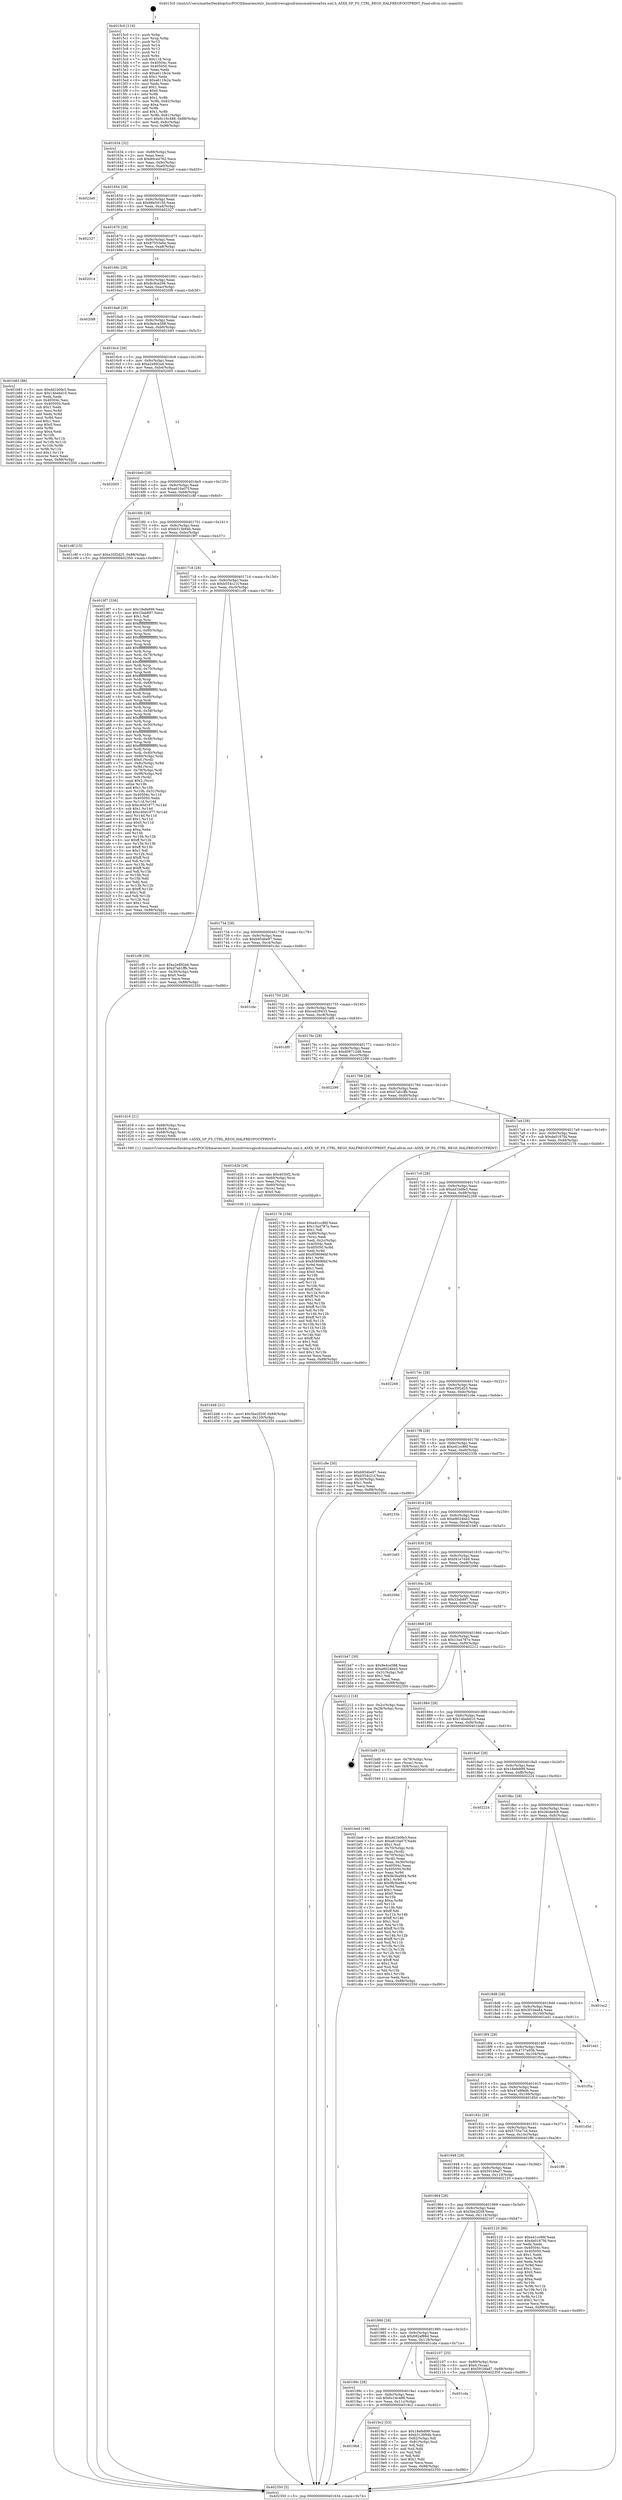 digraph "0x4015c0" {
  label = "0x4015c0 (/mnt/c/Users/mathe/Desktop/tcc/POCII/binaries/extr_linuxdriversgpudrmmsmadrenoa5xx.xml.h_A5XX_SP_FS_CTRL_REG0_HALFREGFOOTPRINT_Final-ollvm.out::main(0))"
  labelloc = "t"
  node[shape=record]

  Entry [label="",width=0.3,height=0.3,shape=circle,fillcolor=black,style=filled]
  "0x401634" [label="{
     0x401634 [32]\l
     | [instrs]\l
     &nbsp;&nbsp;0x401634 \<+6\>: mov -0x88(%rbp),%eax\l
     &nbsp;&nbsp;0x40163a \<+2\>: mov %eax,%ecx\l
     &nbsp;&nbsp;0x40163c \<+6\>: sub $0x80ce4762,%ecx\l
     &nbsp;&nbsp;0x401642 \<+6\>: mov %eax,-0x9c(%rbp)\l
     &nbsp;&nbsp;0x401648 \<+6\>: mov %ecx,-0xa0(%rbp)\l
     &nbsp;&nbsp;0x40164e \<+6\>: je 00000000004022e0 \<main+0xd20\>\l
  }"]
  "0x4022e0" [label="{
     0x4022e0\l
  }", style=dashed]
  "0x401654" [label="{
     0x401654 [28]\l
     | [instrs]\l
     &nbsp;&nbsp;0x401654 \<+5\>: jmp 0000000000401659 \<main+0x99\>\l
     &nbsp;&nbsp;0x401659 \<+6\>: mov -0x9c(%rbp),%eax\l
     &nbsp;&nbsp;0x40165f \<+5\>: sub $0x86e59150,%eax\l
     &nbsp;&nbsp;0x401664 \<+6\>: mov %eax,-0xa4(%rbp)\l
     &nbsp;&nbsp;0x40166a \<+6\>: je 0000000000402327 \<main+0xd67\>\l
  }"]
  Exit [label="",width=0.3,height=0.3,shape=circle,fillcolor=black,style=filled,peripheries=2]
  "0x402327" [label="{
     0x402327\l
  }", style=dashed]
  "0x401670" [label="{
     0x401670 [28]\l
     | [instrs]\l
     &nbsp;&nbsp;0x401670 \<+5\>: jmp 0000000000401675 \<main+0xb5\>\l
     &nbsp;&nbsp;0x401675 \<+6\>: mov -0x9c(%rbp),%eax\l
     &nbsp;&nbsp;0x40167b \<+5\>: sub $0x87053e6e,%eax\l
     &nbsp;&nbsp;0x401680 \<+6\>: mov %eax,-0xa8(%rbp)\l
     &nbsp;&nbsp;0x401686 \<+6\>: je 0000000000402014 \<main+0xa54\>\l
  }"]
  "0x401d48" [label="{
     0x401d48 [21]\l
     | [instrs]\l
     &nbsp;&nbsp;0x401d48 \<+10\>: movl $0x5be2f20f,-0x88(%rbp)\l
     &nbsp;&nbsp;0x401d52 \<+6\>: mov %eax,-0x120(%rbp)\l
     &nbsp;&nbsp;0x401d58 \<+5\>: jmp 0000000000402350 \<main+0xd90\>\l
  }"]
  "0x402014" [label="{
     0x402014\l
  }", style=dashed]
  "0x40168c" [label="{
     0x40168c [28]\l
     | [instrs]\l
     &nbsp;&nbsp;0x40168c \<+5\>: jmp 0000000000401691 \<main+0xd1\>\l
     &nbsp;&nbsp;0x401691 \<+6\>: mov -0x9c(%rbp),%eax\l
     &nbsp;&nbsp;0x401697 \<+5\>: sub $0x8c9ca296,%eax\l
     &nbsp;&nbsp;0x40169c \<+6\>: mov %eax,-0xac(%rbp)\l
     &nbsp;&nbsp;0x4016a2 \<+6\>: je 00000000004020f8 \<main+0xb38\>\l
  }"]
  "0x401d2b" [label="{
     0x401d2b [29]\l
     | [instrs]\l
     &nbsp;&nbsp;0x401d2b \<+10\>: movabs $0x4030f2,%rdi\l
     &nbsp;&nbsp;0x401d35 \<+4\>: mov -0x60(%rbp),%rcx\l
     &nbsp;&nbsp;0x401d39 \<+2\>: mov %eax,(%rcx)\l
     &nbsp;&nbsp;0x401d3b \<+4\>: mov -0x60(%rbp),%rcx\l
     &nbsp;&nbsp;0x401d3f \<+2\>: mov (%rcx),%esi\l
     &nbsp;&nbsp;0x401d41 \<+2\>: mov $0x0,%al\l
     &nbsp;&nbsp;0x401d43 \<+5\>: call 0000000000401030 \<printf@plt\>\l
     | [calls]\l
     &nbsp;&nbsp;0x401030 \{1\} (unknown)\l
  }"]
  "0x4020f8" [label="{
     0x4020f8\l
  }", style=dashed]
  "0x4016a8" [label="{
     0x4016a8 [28]\l
     | [instrs]\l
     &nbsp;&nbsp;0x4016a8 \<+5\>: jmp 00000000004016ad \<main+0xed\>\l
     &nbsp;&nbsp;0x4016ad \<+6\>: mov -0x9c(%rbp),%eax\l
     &nbsp;&nbsp;0x4016b3 \<+5\>: sub $0x9e4ce588,%eax\l
     &nbsp;&nbsp;0x4016b8 \<+6\>: mov %eax,-0xb0(%rbp)\l
     &nbsp;&nbsp;0x4016be \<+6\>: je 0000000000401b83 \<main+0x5c3\>\l
  }"]
  "0x401be9" [label="{
     0x401be9 [166]\l
     | [instrs]\l
     &nbsp;&nbsp;0x401be9 \<+5\>: mov $0xdd1b0fe3,%ecx\l
     &nbsp;&nbsp;0x401bee \<+5\>: mov $0xa610a07f,%edx\l
     &nbsp;&nbsp;0x401bf3 \<+3\>: mov $0x1,%sil\l
     &nbsp;&nbsp;0x401bf6 \<+4\>: mov -0x70(%rbp),%rdi\l
     &nbsp;&nbsp;0x401bfa \<+2\>: mov %eax,(%rdi)\l
     &nbsp;&nbsp;0x401bfc \<+4\>: mov -0x70(%rbp),%rdi\l
     &nbsp;&nbsp;0x401c00 \<+2\>: mov (%rdi),%eax\l
     &nbsp;&nbsp;0x401c02 \<+3\>: mov %eax,-0x30(%rbp)\l
     &nbsp;&nbsp;0x401c05 \<+7\>: mov 0x40504c,%eax\l
     &nbsp;&nbsp;0x401c0c \<+8\>: mov 0x405050,%r8d\l
     &nbsp;&nbsp;0x401c14 \<+3\>: mov %eax,%r9d\l
     &nbsp;&nbsp;0x401c17 \<+7\>: sub $0x9b3ba964,%r9d\l
     &nbsp;&nbsp;0x401c1e \<+4\>: sub $0x1,%r9d\l
     &nbsp;&nbsp;0x401c22 \<+7\>: add $0x9b3ba964,%r9d\l
     &nbsp;&nbsp;0x401c29 \<+4\>: imul %r9d,%eax\l
     &nbsp;&nbsp;0x401c2d \<+3\>: and $0x1,%eax\l
     &nbsp;&nbsp;0x401c30 \<+3\>: cmp $0x0,%eax\l
     &nbsp;&nbsp;0x401c33 \<+4\>: sete %r10b\l
     &nbsp;&nbsp;0x401c37 \<+4\>: cmp $0xa,%r8d\l
     &nbsp;&nbsp;0x401c3b \<+4\>: setl %r11b\l
     &nbsp;&nbsp;0x401c3f \<+3\>: mov %r10b,%bl\l
     &nbsp;&nbsp;0x401c42 \<+3\>: xor $0xff,%bl\l
     &nbsp;&nbsp;0x401c45 \<+3\>: mov %r11b,%r14b\l
     &nbsp;&nbsp;0x401c48 \<+4\>: xor $0xff,%r14b\l
     &nbsp;&nbsp;0x401c4c \<+4\>: xor $0x1,%sil\l
     &nbsp;&nbsp;0x401c50 \<+3\>: mov %bl,%r15b\l
     &nbsp;&nbsp;0x401c53 \<+4\>: and $0xff,%r15b\l
     &nbsp;&nbsp;0x401c57 \<+3\>: and %sil,%r10b\l
     &nbsp;&nbsp;0x401c5a \<+3\>: mov %r14b,%r12b\l
     &nbsp;&nbsp;0x401c5d \<+4\>: and $0xff,%r12b\l
     &nbsp;&nbsp;0x401c61 \<+3\>: and %sil,%r11b\l
     &nbsp;&nbsp;0x401c64 \<+3\>: or %r10b,%r15b\l
     &nbsp;&nbsp;0x401c67 \<+3\>: or %r11b,%r12b\l
     &nbsp;&nbsp;0x401c6a \<+3\>: xor %r12b,%r15b\l
     &nbsp;&nbsp;0x401c6d \<+3\>: or %r14b,%bl\l
     &nbsp;&nbsp;0x401c70 \<+3\>: xor $0xff,%bl\l
     &nbsp;&nbsp;0x401c73 \<+4\>: or $0x1,%sil\l
     &nbsp;&nbsp;0x401c77 \<+3\>: and %sil,%bl\l
     &nbsp;&nbsp;0x401c7a \<+3\>: or %bl,%r15b\l
     &nbsp;&nbsp;0x401c7d \<+4\>: test $0x1,%r15b\l
     &nbsp;&nbsp;0x401c81 \<+3\>: cmovne %edx,%ecx\l
     &nbsp;&nbsp;0x401c84 \<+6\>: mov %ecx,-0x88(%rbp)\l
     &nbsp;&nbsp;0x401c8a \<+5\>: jmp 0000000000402350 \<main+0xd90\>\l
  }"]
  "0x401b83" [label="{
     0x401b83 [86]\l
     | [instrs]\l
     &nbsp;&nbsp;0x401b83 \<+5\>: mov $0xdd1b0fe3,%eax\l
     &nbsp;&nbsp;0x401b88 \<+5\>: mov $0x14bebd10,%ecx\l
     &nbsp;&nbsp;0x401b8d \<+2\>: xor %edx,%edx\l
     &nbsp;&nbsp;0x401b8f \<+7\>: mov 0x40504c,%esi\l
     &nbsp;&nbsp;0x401b96 \<+7\>: mov 0x405050,%edi\l
     &nbsp;&nbsp;0x401b9d \<+3\>: sub $0x1,%edx\l
     &nbsp;&nbsp;0x401ba0 \<+3\>: mov %esi,%r8d\l
     &nbsp;&nbsp;0x401ba3 \<+3\>: add %edx,%r8d\l
     &nbsp;&nbsp;0x401ba6 \<+4\>: imul %r8d,%esi\l
     &nbsp;&nbsp;0x401baa \<+3\>: and $0x1,%esi\l
     &nbsp;&nbsp;0x401bad \<+3\>: cmp $0x0,%esi\l
     &nbsp;&nbsp;0x401bb0 \<+4\>: sete %r9b\l
     &nbsp;&nbsp;0x401bb4 \<+3\>: cmp $0xa,%edi\l
     &nbsp;&nbsp;0x401bb7 \<+4\>: setl %r10b\l
     &nbsp;&nbsp;0x401bbb \<+3\>: mov %r9b,%r11b\l
     &nbsp;&nbsp;0x401bbe \<+3\>: and %r10b,%r11b\l
     &nbsp;&nbsp;0x401bc1 \<+3\>: xor %r10b,%r9b\l
     &nbsp;&nbsp;0x401bc4 \<+3\>: or %r9b,%r11b\l
     &nbsp;&nbsp;0x401bc7 \<+4\>: test $0x1,%r11b\l
     &nbsp;&nbsp;0x401bcb \<+3\>: cmovne %ecx,%eax\l
     &nbsp;&nbsp;0x401bce \<+6\>: mov %eax,-0x88(%rbp)\l
     &nbsp;&nbsp;0x401bd4 \<+5\>: jmp 0000000000402350 \<main+0xd90\>\l
  }"]
  "0x4016c4" [label="{
     0x4016c4 [28]\l
     | [instrs]\l
     &nbsp;&nbsp;0x4016c4 \<+5\>: jmp 00000000004016c9 \<main+0x109\>\l
     &nbsp;&nbsp;0x4016c9 \<+6\>: mov -0x9c(%rbp),%eax\l
     &nbsp;&nbsp;0x4016cf \<+5\>: sub $0xa2e892a4,%eax\l
     &nbsp;&nbsp;0x4016d4 \<+6\>: mov %eax,-0xb4(%rbp)\l
     &nbsp;&nbsp;0x4016da \<+6\>: je 0000000000402005 \<main+0xa45\>\l
  }"]
  "0x4015c0" [label="{
     0x4015c0 [116]\l
     | [instrs]\l
     &nbsp;&nbsp;0x4015c0 \<+1\>: push %rbp\l
     &nbsp;&nbsp;0x4015c1 \<+3\>: mov %rsp,%rbp\l
     &nbsp;&nbsp;0x4015c4 \<+2\>: push %r15\l
     &nbsp;&nbsp;0x4015c6 \<+2\>: push %r14\l
     &nbsp;&nbsp;0x4015c8 \<+2\>: push %r13\l
     &nbsp;&nbsp;0x4015ca \<+2\>: push %r12\l
     &nbsp;&nbsp;0x4015cc \<+1\>: push %rbx\l
     &nbsp;&nbsp;0x4015cd \<+7\>: sub $0x118,%rsp\l
     &nbsp;&nbsp;0x4015d4 \<+7\>: mov 0x40504c,%eax\l
     &nbsp;&nbsp;0x4015db \<+7\>: mov 0x405050,%ecx\l
     &nbsp;&nbsp;0x4015e2 \<+2\>: mov %eax,%edx\l
     &nbsp;&nbsp;0x4015e4 \<+6\>: sub $0xa611fe2e,%edx\l
     &nbsp;&nbsp;0x4015ea \<+3\>: sub $0x1,%edx\l
     &nbsp;&nbsp;0x4015ed \<+6\>: add $0xa611fe2e,%edx\l
     &nbsp;&nbsp;0x4015f3 \<+3\>: imul %edx,%eax\l
     &nbsp;&nbsp;0x4015f6 \<+3\>: and $0x1,%eax\l
     &nbsp;&nbsp;0x4015f9 \<+3\>: cmp $0x0,%eax\l
     &nbsp;&nbsp;0x4015fc \<+4\>: sete %r8b\l
     &nbsp;&nbsp;0x401600 \<+4\>: and $0x1,%r8b\l
     &nbsp;&nbsp;0x401604 \<+7\>: mov %r8b,-0x82(%rbp)\l
     &nbsp;&nbsp;0x40160b \<+3\>: cmp $0xa,%ecx\l
     &nbsp;&nbsp;0x40160e \<+4\>: setl %r8b\l
     &nbsp;&nbsp;0x401612 \<+4\>: and $0x1,%r8b\l
     &nbsp;&nbsp;0x401616 \<+7\>: mov %r8b,-0x81(%rbp)\l
     &nbsp;&nbsp;0x40161d \<+10\>: movl $0x6c16c488,-0x88(%rbp)\l
     &nbsp;&nbsp;0x401627 \<+6\>: mov %edi,-0x8c(%rbp)\l
     &nbsp;&nbsp;0x40162d \<+7\>: mov %rsi,-0x98(%rbp)\l
  }"]
  "0x402005" [label="{
     0x402005\l
  }", style=dashed]
  "0x4016e0" [label="{
     0x4016e0 [28]\l
     | [instrs]\l
     &nbsp;&nbsp;0x4016e0 \<+5\>: jmp 00000000004016e5 \<main+0x125\>\l
     &nbsp;&nbsp;0x4016e5 \<+6\>: mov -0x9c(%rbp),%eax\l
     &nbsp;&nbsp;0x4016eb \<+5\>: sub $0xa610a07f,%eax\l
     &nbsp;&nbsp;0x4016f0 \<+6\>: mov %eax,-0xb8(%rbp)\l
     &nbsp;&nbsp;0x4016f6 \<+6\>: je 0000000000401c8f \<main+0x6cf\>\l
  }"]
  "0x402350" [label="{
     0x402350 [5]\l
     | [instrs]\l
     &nbsp;&nbsp;0x402350 \<+5\>: jmp 0000000000401634 \<main+0x74\>\l
  }"]
  "0x401c8f" [label="{
     0x401c8f [15]\l
     | [instrs]\l
     &nbsp;&nbsp;0x401c8f \<+10\>: movl $0xe35f2d25,-0x88(%rbp)\l
     &nbsp;&nbsp;0x401c99 \<+5\>: jmp 0000000000402350 \<main+0xd90\>\l
  }"]
  "0x4016fc" [label="{
     0x4016fc [28]\l
     | [instrs]\l
     &nbsp;&nbsp;0x4016fc \<+5\>: jmp 0000000000401701 \<main+0x141\>\l
     &nbsp;&nbsp;0x401701 \<+6\>: mov -0x9c(%rbp),%eax\l
     &nbsp;&nbsp;0x401707 \<+5\>: sub $0xb313b94b,%eax\l
     &nbsp;&nbsp;0x40170c \<+6\>: mov %eax,-0xbc(%rbp)\l
     &nbsp;&nbsp;0x401712 \<+6\>: je 00000000004019f7 \<main+0x437\>\l
  }"]
  "0x4019b8" [label="{
     0x4019b8\l
  }", style=dashed]
  "0x4019f7" [label="{
     0x4019f7 [336]\l
     | [instrs]\l
     &nbsp;&nbsp;0x4019f7 \<+5\>: mov $0x18efe899,%eax\l
     &nbsp;&nbsp;0x4019fc \<+5\>: mov $0x33ab897,%ecx\l
     &nbsp;&nbsp;0x401a01 \<+2\>: mov $0x1,%dl\l
     &nbsp;&nbsp;0x401a03 \<+3\>: mov %rsp,%rsi\l
     &nbsp;&nbsp;0x401a06 \<+4\>: add $0xfffffffffffffff0,%rsi\l
     &nbsp;&nbsp;0x401a0a \<+3\>: mov %rsi,%rsp\l
     &nbsp;&nbsp;0x401a0d \<+4\>: mov %rsi,-0x80(%rbp)\l
     &nbsp;&nbsp;0x401a11 \<+3\>: mov %rsp,%rsi\l
     &nbsp;&nbsp;0x401a14 \<+4\>: add $0xfffffffffffffff0,%rsi\l
     &nbsp;&nbsp;0x401a18 \<+3\>: mov %rsi,%rsp\l
     &nbsp;&nbsp;0x401a1b \<+3\>: mov %rsp,%rdi\l
     &nbsp;&nbsp;0x401a1e \<+4\>: add $0xfffffffffffffff0,%rdi\l
     &nbsp;&nbsp;0x401a22 \<+3\>: mov %rdi,%rsp\l
     &nbsp;&nbsp;0x401a25 \<+4\>: mov %rdi,-0x78(%rbp)\l
     &nbsp;&nbsp;0x401a29 \<+3\>: mov %rsp,%rdi\l
     &nbsp;&nbsp;0x401a2c \<+4\>: add $0xfffffffffffffff0,%rdi\l
     &nbsp;&nbsp;0x401a30 \<+3\>: mov %rdi,%rsp\l
     &nbsp;&nbsp;0x401a33 \<+4\>: mov %rdi,-0x70(%rbp)\l
     &nbsp;&nbsp;0x401a37 \<+3\>: mov %rsp,%rdi\l
     &nbsp;&nbsp;0x401a3a \<+4\>: add $0xfffffffffffffff0,%rdi\l
     &nbsp;&nbsp;0x401a3e \<+3\>: mov %rdi,%rsp\l
     &nbsp;&nbsp;0x401a41 \<+4\>: mov %rdi,-0x68(%rbp)\l
     &nbsp;&nbsp;0x401a45 \<+3\>: mov %rsp,%rdi\l
     &nbsp;&nbsp;0x401a48 \<+4\>: add $0xfffffffffffffff0,%rdi\l
     &nbsp;&nbsp;0x401a4c \<+3\>: mov %rdi,%rsp\l
     &nbsp;&nbsp;0x401a4f \<+4\>: mov %rdi,-0x60(%rbp)\l
     &nbsp;&nbsp;0x401a53 \<+3\>: mov %rsp,%rdi\l
     &nbsp;&nbsp;0x401a56 \<+4\>: add $0xfffffffffffffff0,%rdi\l
     &nbsp;&nbsp;0x401a5a \<+3\>: mov %rdi,%rsp\l
     &nbsp;&nbsp;0x401a5d \<+4\>: mov %rdi,-0x58(%rbp)\l
     &nbsp;&nbsp;0x401a61 \<+3\>: mov %rsp,%rdi\l
     &nbsp;&nbsp;0x401a64 \<+4\>: add $0xfffffffffffffff0,%rdi\l
     &nbsp;&nbsp;0x401a68 \<+3\>: mov %rdi,%rsp\l
     &nbsp;&nbsp;0x401a6b \<+4\>: mov %rdi,-0x50(%rbp)\l
     &nbsp;&nbsp;0x401a6f \<+3\>: mov %rsp,%rdi\l
     &nbsp;&nbsp;0x401a72 \<+4\>: add $0xfffffffffffffff0,%rdi\l
     &nbsp;&nbsp;0x401a76 \<+3\>: mov %rdi,%rsp\l
     &nbsp;&nbsp;0x401a79 \<+4\>: mov %rdi,-0x48(%rbp)\l
     &nbsp;&nbsp;0x401a7d \<+3\>: mov %rsp,%rdi\l
     &nbsp;&nbsp;0x401a80 \<+4\>: add $0xfffffffffffffff0,%rdi\l
     &nbsp;&nbsp;0x401a84 \<+3\>: mov %rdi,%rsp\l
     &nbsp;&nbsp;0x401a87 \<+4\>: mov %rdi,-0x40(%rbp)\l
     &nbsp;&nbsp;0x401a8b \<+4\>: mov -0x80(%rbp),%rdi\l
     &nbsp;&nbsp;0x401a8f \<+6\>: movl $0x0,(%rdi)\l
     &nbsp;&nbsp;0x401a95 \<+7\>: mov -0x8c(%rbp),%r8d\l
     &nbsp;&nbsp;0x401a9c \<+3\>: mov %r8d,(%rsi)\l
     &nbsp;&nbsp;0x401a9f \<+4\>: mov -0x78(%rbp),%rdi\l
     &nbsp;&nbsp;0x401aa3 \<+7\>: mov -0x98(%rbp),%r9\l
     &nbsp;&nbsp;0x401aaa \<+3\>: mov %r9,(%rdi)\l
     &nbsp;&nbsp;0x401aad \<+3\>: cmpl $0x2,(%rsi)\l
     &nbsp;&nbsp;0x401ab0 \<+4\>: setne %r10b\l
     &nbsp;&nbsp;0x401ab4 \<+4\>: and $0x1,%r10b\l
     &nbsp;&nbsp;0x401ab8 \<+4\>: mov %r10b,-0x31(%rbp)\l
     &nbsp;&nbsp;0x401abc \<+8\>: mov 0x40504c,%r11d\l
     &nbsp;&nbsp;0x401ac4 \<+7\>: mov 0x405050,%ebx\l
     &nbsp;&nbsp;0x401acb \<+3\>: mov %r11d,%r14d\l
     &nbsp;&nbsp;0x401ace \<+7\>: sub $0xc40d1977,%r14d\l
     &nbsp;&nbsp;0x401ad5 \<+4\>: sub $0x1,%r14d\l
     &nbsp;&nbsp;0x401ad9 \<+7\>: add $0xc40d1977,%r14d\l
     &nbsp;&nbsp;0x401ae0 \<+4\>: imul %r14d,%r11d\l
     &nbsp;&nbsp;0x401ae4 \<+4\>: and $0x1,%r11d\l
     &nbsp;&nbsp;0x401ae8 \<+4\>: cmp $0x0,%r11d\l
     &nbsp;&nbsp;0x401aec \<+4\>: sete %r10b\l
     &nbsp;&nbsp;0x401af0 \<+3\>: cmp $0xa,%ebx\l
     &nbsp;&nbsp;0x401af3 \<+4\>: setl %r15b\l
     &nbsp;&nbsp;0x401af7 \<+3\>: mov %r10b,%r12b\l
     &nbsp;&nbsp;0x401afa \<+4\>: xor $0xff,%r12b\l
     &nbsp;&nbsp;0x401afe \<+3\>: mov %r15b,%r13b\l
     &nbsp;&nbsp;0x401b01 \<+4\>: xor $0xff,%r13b\l
     &nbsp;&nbsp;0x401b05 \<+3\>: xor $0x1,%dl\l
     &nbsp;&nbsp;0x401b08 \<+3\>: mov %r12b,%sil\l
     &nbsp;&nbsp;0x401b0b \<+4\>: and $0xff,%sil\l
     &nbsp;&nbsp;0x401b0f \<+3\>: and %dl,%r10b\l
     &nbsp;&nbsp;0x401b12 \<+3\>: mov %r13b,%dil\l
     &nbsp;&nbsp;0x401b15 \<+4\>: and $0xff,%dil\l
     &nbsp;&nbsp;0x401b19 \<+3\>: and %dl,%r15b\l
     &nbsp;&nbsp;0x401b1c \<+3\>: or %r10b,%sil\l
     &nbsp;&nbsp;0x401b1f \<+3\>: or %r15b,%dil\l
     &nbsp;&nbsp;0x401b22 \<+3\>: xor %dil,%sil\l
     &nbsp;&nbsp;0x401b25 \<+3\>: or %r13b,%r12b\l
     &nbsp;&nbsp;0x401b28 \<+4\>: xor $0xff,%r12b\l
     &nbsp;&nbsp;0x401b2c \<+3\>: or $0x1,%dl\l
     &nbsp;&nbsp;0x401b2f \<+3\>: and %dl,%r12b\l
     &nbsp;&nbsp;0x401b32 \<+3\>: or %r12b,%sil\l
     &nbsp;&nbsp;0x401b35 \<+4\>: test $0x1,%sil\l
     &nbsp;&nbsp;0x401b39 \<+3\>: cmovne %ecx,%eax\l
     &nbsp;&nbsp;0x401b3c \<+6\>: mov %eax,-0x88(%rbp)\l
     &nbsp;&nbsp;0x401b42 \<+5\>: jmp 0000000000402350 \<main+0xd90\>\l
  }"]
  "0x401718" [label="{
     0x401718 [28]\l
     | [instrs]\l
     &nbsp;&nbsp;0x401718 \<+5\>: jmp 000000000040171d \<main+0x15d\>\l
     &nbsp;&nbsp;0x40171d \<+6\>: mov -0x9c(%rbp),%eax\l
     &nbsp;&nbsp;0x401723 \<+5\>: sub $0xb554c21f,%eax\l
     &nbsp;&nbsp;0x401728 \<+6\>: mov %eax,-0xc0(%rbp)\l
     &nbsp;&nbsp;0x40172e \<+6\>: je 0000000000401cf8 \<main+0x738\>\l
  }"]
  "0x4019c2" [label="{
     0x4019c2 [53]\l
     | [instrs]\l
     &nbsp;&nbsp;0x4019c2 \<+5\>: mov $0x18efe899,%eax\l
     &nbsp;&nbsp;0x4019c7 \<+5\>: mov $0xb313b94b,%ecx\l
     &nbsp;&nbsp;0x4019cc \<+6\>: mov -0x82(%rbp),%dl\l
     &nbsp;&nbsp;0x4019d2 \<+7\>: mov -0x81(%rbp),%sil\l
     &nbsp;&nbsp;0x4019d9 \<+3\>: mov %dl,%dil\l
     &nbsp;&nbsp;0x4019dc \<+3\>: and %sil,%dil\l
     &nbsp;&nbsp;0x4019df \<+3\>: xor %sil,%dl\l
     &nbsp;&nbsp;0x4019e2 \<+3\>: or %dl,%dil\l
     &nbsp;&nbsp;0x4019e5 \<+4\>: test $0x1,%dil\l
     &nbsp;&nbsp;0x4019e9 \<+3\>: cmovne %ecx,%eax\l
     &nbsp;&nbsp;0x4019ec \<+6\>: mov %eax,-0x88(%rbp)\l
     &nbsp;&nbsp;0x4019f2 \<+5\>: jmp 0000000000402350 \<main+0xd90\>\l
  }"]
  "0x401cf8" [label="{
     0x401cf8 [30]\l
     | [instrs]\l
     &nbsp;&nbsp;0x401cf8 \<+5\>: mov $0xa2e892a4,%eax\l
     &nbsp;&nbsp;0x401cfd \<+5\>: mov $0xd7ab1ffb,%ecx\l
     &nbsp;&nbsp;0x401d02 \<+3\>: mov -0x30(%rbp),%edx\l
     &nbsp;&nbsp;0x401d05 \<+3\>: cmp $0x0,%edx\l
     &nbsp;&nbsp;0x401d08 \<+3\>: cmove %ecx,%eax\l
     &nbsp;&nbsp;0x401d0b \<+6\>: mov %eax,-0x88(%rbp)\l
     &nbsp;&nbsp;0x401d11 \<+5\>: jmp 0000000000402350 \<main+0xd90\>\l
  }"]
  "0x401734" [label="{
     0x401734 [28]\l
     | [instrs]\l
     &nbsp;&nbsp;0x401734 \<+5\>: jmp 0000000000401739 \<main+0x179\>\l
     &nbsp;&nbsp;0x401739 \<+6\>: mov -0x9c(%rbp),%eax\l
     &nbsp;&nbsp;0x40173f \<+5\>: sub $0xb954be97,%eax\l
     &nbsp;&nbsp;0x401744 \<+6\>: mov %eax,-0xc4(%rbp)\l
     &nbsp;&nbsp;0x40174a \<+6\>: je 0000000000401cbc \<main+0x6fc\>\l
  }"]
  "0x40199c" [label="{
     0x40199c [28]\l
     | [instrs]\l
     &nbsp;&nbsp;0x40199c \<+5\>: jmp 00000000004019a1 \<main+0x3e1\>\l
     &nbsp;&nbsp;0x4019a1 \<+6\>: mov -0x9c(%rbp),%eax\l
     &nbsp;&nbsp;0x4019a7 \<+5\>: sub $0x6c16c488,%eax\l
     &nbsp;&nbsp;0x4019ac \<+6\>: mov %eax,-0x11c(%rbp)\l
     &nbsp;&nbsp;0x4019b2 \<+6\>: je 00000000004019c2 \<main+0x402\>\l
  }"]
  "0x401cbc" [label="{
     0x401cbc\l
  }", style=dashed]
  "0x401750" [label="{
     0x401750 [28]\l
     | [instrs]\l
     &nbsp;&nbsp;0x401750 \<+5\>: jmp 0000000000401755 \<main+0x195\>\l
     &nbsp;&nbsp;0x401755 \<+6\>: mov -0x9c(%rbp),%eax\l
     &nbsp;&nbsp;0x40175b \<+5\>: sub $0xced39433,%eax\l
     &nbsp;&nbsp;0x401760 \<+6\>: mov %eax,-0xc8(%rbp)\l
     &nbsp;&nbsp;0x401766 \<+6\>: je 0000000000401df0 \<main+0x830\>\l
  }"]
  "0x401cda" [label="{
     0x401cda\l
  }", style=dashed]
  "0x401df0" [label="{
     0x401df0\l
  }", style=dashed]
  "0x40176c" [label="{
     0x40176c [28]\l
     | [instrs]\l
     &nbsp;&nbsp;0x40176c \<+5\>: jmp 0000000000401771 \<main+0x1b1\>\l
     &nbsp;&nbsp;0x401771 \<+6\>: mov -0x9c(%rbp),%eax\l
     &nbsp;&nbsp;0x401777 \<+5\>: sub $0xd08712d8,%eax\l
     &nbsp;&nbsp;0x40177c \<+6\>: mov %eax,-0xcc(%rbp)\l
     &nbsp;&nbsp;0x401782 \<+6\>: je 0000000000402299 \<main+0xcd9\>\l
  }"]
  "0x401980" [label="{
     0x401980 [28]\l
     | [instrs]\l
     &nbsp;&nbsp;0x401980 \<+5\>: jmp 0000000000401985 \<main+0x3c5\>\l
     &nbsp;&nbsp;0x401985 \<+6\>: mov -0x9c(%rbp),%eax\l
     &nbsp;&nbsp;0x40198b \<+5\>: sub $0x682af88d,%eax\l
     &nbsp;&nbsp;0x401990 \<+6\>: mov %eax,-0x118(%rbp)\l
     &nbsp;&nbsp;0x401996 \<+6\>: je 0000000000401cda \<main+0x71a\>\l
  }"]
  "0x402299" [label="{
     0x402299\l
  }", style=dashed]
  "0x401788" [label="{
     0x401788 [28]\l
     | [instrs]\l
     &nbsp;&nbsp;0x401788 \<+5\>: jmp 000000000040178d \<main+0x1cd\>\l
     &nbsp;&nbsp;0x40178d \<+6\>: mov -0x9c(%rbp),%eax\l
     &nbsp;&nbsp;0x401793 \<+5\>: sub $0xd7ab1ffb,%eax\l
     &nbsp;&nbsp;0x401798 \<+6\>: mov %eax,-0xd0(%rbp)\l
     &nbsp;&nbsp;0x40179e \<+6\>: je 0000000000401d16 \<main+0x756\>\l
  }"]
  "0x402107" [label="{
     0x402107 [25]\l
     | [instrs]\l
     &nbsp;&nbsp;0x402107 \<+4\>: mov -0x80(%rbp),%rax\l
     &nbsp;&nbsp;0x40210b \<+6\>: movl $0x0,(%rax)\l
     &nbsp;&nbsp;0x402111 \<+10\>: movl $0x591bfad7,-0x88(%rbp)\l
     &nbsp;&nbsp;0x40211b \<+5\>: jmp 0000000000402350 \<main+0xd90\>\l
  }"]
  "0x401d16" [label="{
     0x401d16 [21]\l
     | [instrs]\l
     &nbsp;&nbsp;0x401d16 \<+4\>: mov -0x68(%rbp),%rax\l
     &nbsp;&nbsp;0x401d1a \<+6\>: movl $0x64,(%rax)\l
     &nbsp;&nbsp;0x401d20 \<+4\>: mov -0x68(%rbp),%rax\l
     &nbsp;&nbsp;0x401d24 \<+2\>: mov (%rax),%edi\l
     &nbsp;&nbsp;0x401d26 \<+5\>: call 0000000000401580 \<A5XX_SP_FS_CTRL_REG0_HALFREGFOOTPRINT\>\l
     | [calls]\l
     &nbsp;&nbsp;0x401580 \{1\} (/mnt/c/Users/mathe/Desktop/tcc/POCII/binaries/extr_linuxdriversgpudrmmsmadrenoa5xx.xml.h_A5XX_SP_FS_CTRL_REG0_HALFREGFOOTPRINT_Final-ollvm.out::A5XX_SP_FS_CTRL_REG0_HALFREGFOOTPRINT)\l
  }"]
  "0x4017a4" [label="{
     0x4017a4 [28]\l
     | [instrs]\l
     &nbsp;&nbsp;0x4017a4 \<+5\>: jmp 00000000004017a9 \<main+0x1e9\>\l
     &nbsp;&nbsp;0x4017a9 \<+6\>: mov -0x9c(%rbp),%eax\l
     &nbsp;&nbsp;0x4017af \<+5\>: sub $0xda0167fd,%eax\l
     &nbsp;&nbsp;0x4017b4 \<+6\>: mov %eax,-0xd4(%rbp)\l
     &nbsp;&nbsp;0x4017ba \<+6\>: je 0000000000402176 \<main+0xbb6\>\l
  }"]
  "0x401964" [label="{
     0x401964 [28]\l
     | [instrs]\l
     &nbsp;&nbsp;0x401964 \<+5\>: jmp 0000000000401969 \<main+0x3a9\>\l
     &nbsp;&nbsp;0x401969 \<+6\>: mov -0x9c(%rbp),%eax\l
     &nbsp;&nbsp;0x40196f \<+5\>: sub $0x5be2f20f,%eax\l
     &nbsp;&nbsp;0x401974 \<+6\>: mov %eax,-0x114(%rbp)\l
     &nbsp;&nbsp;0x40197a \<+6\>: je 0000000000402107 \<main+0xb47\>\l
  }"]
  "0x402176" [label="{
     0x402176 [156]\l
     | [instrs]\l
     &nbsp;&nbsp;0x402176 \<+5\>: mov $0xe41cc86f,%eax\l
     &nbsp;&nbsp;0x40217b \<+5\>: mov $0x13a4787e,%ecx\l
     &nbsp;&nbsp;0x402180 \<+2\>: mov $0x1,%dl\l
     &nbsp;&nbsp;0x402182 \<+4\>: mov -0x80(%rbp),%rsi\l
     &nbsp;&nbsp;0x402186 \<+2\>: mov (%rsi),%edi\l
     &nbsp;&nbsp;0x402188 \<+3\>: mov %edi,-0x2c(%rbp)\l
     &nbsp;&nbsp;0x40218b \<+7\>: mov 0x40504c,%edi\l
     &nbsp;&nbsp;0x402192 \<+8\>: mov 0x405050,%r8d\l
     &nbsp;&nbsp;0x40219a \<+3\>: mov %edi,%r9d\l
     &nbsp;&nbsp;0x40219d \<+7\>: add $0x958696bf,%r9d\l
     &nbsp;&nbsp;0x4021a4 \<+4\>: sub $0x1,%r9d\l
     &nbsp;&nbsp;0x4021a8 \<+7\>: sub $0x958696bf,%r9d\l
     &nbsp;&nbsp;0x4021af \<+4\>: imul %r9d,%edi\l
     &nbsp;&nbsp;0x4021b3 \<+3\>: and $0x1,%edi\l
     &nbsp;&nbsp;0x4021b6 \<+3\>: cmp $0x0,%edi\l
     &nbsp;&nbsp;0x4021b9 \<+4\>: sete %r10b\l
     &nbsp;&nbsp;0x4021bd \<+4\>: cmp $0xa,%r8d\l
     &nbsp;&nbsp;0x4021c1 \<+4\>: setl %r11b\l
     &nbsp;&nbsp;0x4021c5 \<+3\>: mov %r10b,%bl\l
     &nbsp;&nbsp;0x4021c8 \<+3\>: xor $0xff,%bl\l
     &nbsp;&nbsp;0x4021cb \<+3\>: mov %r11b,%r14b\l
     &nbsp;&nbsp;0x4021ce \<+4\>: xor $0xff,%r14b\l
     &nbsp;&nbsp;0x4021d2 \<+3\>: xor $0x1,%dl\l
     &nbsp;&nbsp;0x4021d5 \<+3\>: mov %bl,%r15b\l
     &nbsp;&nbsp;0x4021d8 \<+4\>: and $0xff,%r15b\l
     &nbsp;&nbsp;0x4021dc \<+3\>: and %dl,%r10b\l
     &nbsp;&nbsp;0x4021df \<+3\>: mov %r14b,%r12b\l
     &nbsp;&nbsp;0x4021e2 \<+4\>: and $0xff,%r12b\l
     &nbsp;&nbsp;0x4021e6 \<+3\>: and %dl,%r11b\l
     &nbsp;&nbsp;0x4021e9 \<+3\>: or %r10b,%r15b\l
     &nbsp;&nbsp;0x4021ec \<+3\>: or %r11b,%r12b\l
     &nbsp;&nbsp;0x4021ef \<+3\>: xor %r12b,%r15b\l
     &nbsp;&nbsp;0x4021f2 \<+3\>: or %r14b,%bl\l
     &nbsp;&nbsp;0x4021f5 \<+3\>: xor $0xff,%bl\l
     &nbsp;&nbsp;0x4021f8 \<+3\>: or $0x1,%dl\l
     &nbsp;&nbsp;0x4021fb \<+2\>: and %dl,%bl\l
     &nbsp;&nbsp;0x4021fd \<+3\>: or %bl,%r15b\l
     &nbsp;&nbsp;0x402200 \<+4\>: test $0x1,%r15b\l
     &nbsp;&nbsp;0x402204 \<+3\>: cmovne %ecx,%eax\l
     &nbsp;&nbsp;0x402207 \<+6\>: mov %eax,-0x88(%rbp)\l
     &nbsp;&nbsp;0x40220d \<+5\>: jmp 0000000000402350 \<main+0xd90\>\l
  }"]
  "0x4017c0" [label="{
     0x4017c0 [28]\l
     | [instrs]\l
     &nbsp;&nbsp;0x4017c0 \<+5\>: jmp 00000000004017c5 \<main+0x205\>\l
     &nbsp;&nbsp;0x4017c5 \<+6\>: mov -0x9c(%rbp),%eax\l
     &nbsp;&nbsp;0x4017cb \<+5\>: sub $0xdd1b0fe3,%eax\l
     &nbsp;&nbsp;0x4017d0 \<+6\>: mov %eax,-0xd8(%rbp)\l
     &nbsp;&nbsp;0x4017d6 \<+6\>: je 0000000000402269 \<main+0xca9\>\l
  }"]
  "0x402120" [label="{
     0x402120 [86]\l
     | [instrs]\l
     &nbsp;&nbsp;0x402120 \<+5\>: mov $0xe41cc86f,%eax\l
     &nbsp;&nbsp;0x402125 \<+5\>: mov $0xda0167fd,%ecx\l
     &nbsp;&nbsp;0x40212a \<+2\>: xor %edx,%edx\l
     &nbsp;&nbsp;0x40212c \<+7\>: mov 0x40504c,%esi\l
     &nbsp;&nbsp;0x402133 \<+7\>: mov 0x405050,%edi\l
     &nbsp;&nbsp;0x40213a \<+3\>: sub $0x1,%edx\l
     &nbsp;&nbsp;0x40213d \<+3\>: mov %esi,%r8d\l
     &nbsp;&nbsp;0x402140 \<+3\>: add %edx,%r8d\l
     &nbsp;&nbsp;0x402143 \<+4\>: imul %r8d,%esi\l
     &nbsp;&nbsp;0x402147 \<+3\>: and $0x1,%esi\l
     &nbsp;&nbsp;0x40214a \<+3\>: cmp $0x0,%esi\l
     &nbsp;&nbsp;0x40214d \<+4\>: sete %r9b\l
     &nbsp;&nbsp;0x402151 \<+3\>: cmp $0xa,%edi\l
     &nbsp;&nbsp;0x402154 \<+4\>: setl %r10b\l
     &nbsp;&nbsp;0x402158 \<+3\>: mov %r9b,%r11b\l
     &nbsp;&nbsp;0x40215b \<+3\>: and %r10b,%r11b\l
     &nbsp;&nbsp;0x40215e \<+3\>: xor %r10b,%r9b\l
     &nbsp;&nbsp;0x402161 \<+3\>: or %r9b,%r11b\l
     &nbsp;&nbsp;0x402164 \<+4\>: test $0x1,%r11b\l
     &nbsp;&nbsp;0x402168 \<+3\>: cmovne %ecx,%eax\l
     &nbsp;&nbsp;0x40216b \<+6\>: mov %eax,-0x88(%rbp)\l
     &nbsp;&nbsp;0x402171 \<+5\>: jmp 0000000000402350 \<main+0xd90\>\l
  }"]
  "0x402269" [label="{
     0x402269\l
  }", style=dashed]
  "0x4017dc" [label="{
     0x4017dc [28]\l
     | [instrs]\l
     &nbsp;&nbsp;0x4017dc \<+5\>: jmp 00000000004017e1 \<main+0x221\>\l
     &nbsp;&nbsp;0x4017e1 \<+6\>: mov -0x9c(%rbp),%eax\l
     &nbsp;&nbsp;0x4017e7 \<+5\>: sub $0xe35f2d25,%eax\l
     &nbsp;&nbsp;0x4017ec \<+6\>: mov %eax,-0xdc(%rbp)\l
     &nbsp;&nbsp;0x4017f2 \<+6\>: je 0000000000401c9e \<main+0x6de\>\l
  }"]
  "0x401948" [label="{
     0x401948 [28]\l
     | [instrs]\l
     &nbsp;&nbsp;0x401948 \<+5\>: jmp 000000000040194d \<main+0x38d\>\l
     &nbsp;&nbsp;0x40194d \<+6\>: mov -0x9c(%rbp),%eax\l
     &nbsp;&nbsp;0x401953 \<+5\>: sub $0x591bfad7,%eax\l
     &nbsp;&nbsp;0x401958 \<+6\>: mov %eax,-0x110(%rbp)\l
     &nbsp;&nbsp;0x40195e \<+6\>: je 0000000000402120 \<main+0xb60\>\l
  }"]
  "0x401c9e" [label="{
     0x401c9e [30]\l
     | [instrs]\l
     &nbsp;&nbsp;0x401c9e \<+5\>: mov $0xb954be97,%eax\l
     &nbsp;&nbsp;0x401ca3 \<+5\>: mov $0xb554c21f,%ecx\l
     &nbsp;&nbsp;0x401ca8 \<+3\>: mov -0x30(%rbp),%edx\l
     &nbsp;&nbsp;0x401cab \<+3\>: cmp $0x1,%edx\l
     &nbsp;&nbsp;0x401cae \<+3\>: cmovl %ecx,%eax\l
     &nbsp;&nbsp;0x401cb1 \<+6\>: mov %eax,-0x88(%rbp)\l
     &nbsp;&nbsp;0x401cb7 \<+5\>: jmp 0000000000402350 \<main+0xd90\>\l
  }"]
  "0x4017f8" [label="{
     0x4017f8 [28]\l
     | [instrs]\l
     &nbsp;&nbsp;0x4017f8 \<+5\>: jmp 00000000004017fd \<main+0x23d\>\l
     &nbsp;&nbsp;0x4017fd \<+6\>: mov -0x9c(%rbp),%eax\l
     &nbsp;&nbsp;0x401803 \<+5\>: sub $0xe41cc86f,%eax\l
     &nbsp;&nbsp;0x401808 \<+6\>: mov %eax,-0xe0(%rbp)\l
     &nbsp;&nbsp;0x40180e \<+6\>: je 000000000040233b \<main+0xd7b\>\l
  }"]
  "0x401ff6" [label="{
     0x401ff6\l
  }", style=dashed]
  "0x40233b" [label="{
     0x40233b\l
  }", style=dashed]
  "0x401814" [label="{
     0x401814 [28]\l
     | [instrs]\l
     &nbsp;&nbsp;0x401814 \<+5\>: jmp 0000000000401819 \<main+0x259\>\l
     &nbsp;&nbsp;0x401819 \<+6\>: mov -0x9c(%rbp),%eax\l
     &nbsp;&nbsp;0x40181f \<+5\>: sub $0xe8024bb3,%eax\l
     &nbsp;&nbsp;0x401824 \<+6\>: mov %eax,-0xe4(%rbp)\l
     &nbsp;&nbsp;0x40182a \<+6\>: je 0000000000401b65 \<main+0x5a5\>\l
  }"]
  "0x40192c" [label="{
     0x40192c [28]\l
     | [instrs]\l
     &nbsp;&nbsp;0x40192c \<+5\>: jmp 0000000000401931 \<main+0x371\>\l
     &nbsp;&nbsp;0x401931 \<+6\>: mov -0x9c(%rbp),%eax\l
     &nbsp;&nbsp;0x401937 \<+5\>: sub $0x5735a7cd,%eax\l
     &nbsp;&nbsp;0x40193c \<+6\>: mov %eax,-0x10c(%rbp)\l
     &nbsp;&nbsp;0x401942 \<+6\>: je 0000000000401ff6 \<main+0xa36\>\l
  }"]
  "0x401b65" [label="{
     0x401b65\l
  }", style=dashed]
  "0x401830" [label="{
     0x401830 [28]\l
     | [instrs]\l
     &nbsp;&nbsp;0x401830 \<+5\>: jmp 0000000000401835 \<main+0x275\>\l
     &nbsp;&nbsp;0x401835 \<+6\>: mov -0x9c(%rbp),%eax\l
     &nbsp;&nbsp;0x40183b \<+5\>: sub $0xf41e7d49,%eax\l
     &nbsp;&nbsp;0x401840 \<+6\>: mov %eax,-0xe8(%rbp)\l
     &nbsp;&nbsp;0x401846 \<+6\>: je 000000000040209d \<main+0xadd\>\l
  }"]
  "0x401d5d" [label="{
     0x401d5d\l
  }", style=dashed]
  "0x40209d" [label="{
     0x40209d\l
  }", style=dashed]
  "0x40184c" [label="{
     0x40184c [28]\l
     | [instrs]\l
     &nbsp;&nbsp;0x40184c \<+5\>: jmp 0000000000401851 \<main+0x291\>\l
     &nbsp;&nbsp;0x401851 \<+6\>: mov -0x9c(%rbp),%eax\l
     &nbsp;&nbsp;0x401857 \<+5\>: sub $0x33ab897,%eax\l
     &nbsp;&nbsp;0x40185c \<+6\>: mov %eax,-0xec(%rbp)\l
     &nbsp;&nbsp;0x401862 \<+6\>: je 0000000000401b47 \<main+0x587\>\l
  }"]
  "0x401910" [label="{
     0x401910 [28]\l
     | [instrs]\l
     &nbsp;&nbsp;0x401910 \<+5\>: jmp 0000000000401915 \<main+0x355\>\l
     &nbsp;&nbsp;0x401915 \<+6\>: mov -0x9c(%rbp),%eax\l
     &nbsp;&nbsp;0x40191b \<+5\>: sub $0x47a9fed6,%eax\l
     &nbsp;&nbsp;0x401920 \<+6\>: mov %eax,-0x108(%rbp)\l
     &nbsp;&nbsp;0x401926 \<+6\>: je 0000000000401d5d \<main+0x79d\>\l
  }"]
  "0x401b47" [label="{
     0x401b47 [30]\l
     | [instrs]\l
     &nbsp;&nbsp;0x401b47 \<+5\>: mov $0x9e4ce588,%eax\l
     &nbsp;&nbsp;0x401b4c \<+5\>: mov $0xe8024bb3,%ecx\l
     &nbsp;&nbsp;0x401b51 \<+3\>: mov -0x31(%rbp),%dl\l
     &nbsp;&nbsp;0x401b54 \<+3\>: test $0x1,%dl\l
     &nbsp;&nbsp;0x401b57 \<+3\>: cmovne %ecx,%eax\l
     &nbsp;&nbsp;0x401b5a \<+6\>: mov %eax,-0x88(%rbp)\l
     &nbsp;&nbsp;0x401b60 \<+5\>: jmp 0000000000402350 \<main+0xd90\>\l
  }"]
  "0x401868" [label="{
     0x401868 [28]\l
     | [instrs]\l
     &nbsp;&nbsp;0x401868 \<+5\>: jmp 000000000040186d \<main+0x2ad\>\l
     &nbsp;&nbsp;0x40186d \<+6\>: mov -0x9c(%rbp),%eax\l
     &nbsp;&nbsp;0x401873 \<+5\>: sub $0x13a4787e,%eax\l
     &nbsp;&nbsp;0x401878 \<+6\>: mov %eax,-0xf0(%rbp)\l
     &nbsp;&nbsp;0x40187e \<+6\>: je 0000000000402212 \<main+0xc52\>\l
  }"]
  "0x401f5a" [label="{
     0x401f5a\l
  }", style=dashed]
  "0x402212" [label="{
     0x402212 [18]\l
     | [instrs]\l
     &nbsp;&nbsp;0x402212 \<+3\>: mov -0x2c(%rbp),%eax\l
     &nbsp;&nbsp;0x402215 \<+4\>: lea -0x28(%rbp),%rsp\l
     &nbsp;&nbsp;0x402219 \<+1\>: pop %rbx\l
     &nbsp;&nbsp;0x40221a \<+2\>: pop %r12\l
     &nbsp;&nbsp;0x40221c \<+2\>: pop %r13\l
     &nbsp;&nbsp;0x40221e \<+2\>: pop %r14\l
     &nbsp;&nbsp;0x402220 \<+2\>: pop %r15\l
     &nbsp;&nbsp;0x402222 \<+1\>: pop %rbp\l
     &nbsp;&nbsp;0x402223 \<+1\>: ret\l
  }"]
  "0x401884" [label="{
     0x401884 [28]\l
     | [instrs]\l
     &nbsp;&nbsp;0x401884 \<+5\>: jmp 0000000000401889 \<main+0x2c9\>\l
     &nbsp;&nbsp;0x401889 \<+6\>: mov -0x9c(%rbp),%eax\l
     &nbsp;&nbsp;0x40188f \<+5\>: sub $0x14bebd10,%eax\l
     &nbsp;&nbsp;0x401894 \<+6\>: mov %eax,-0xf4(%rbp)\l
     &nbsp;&nbsp;0x40189a \<+6\>: je 0000000000401bd9 \<main+0x619\>\l
  }"]
  "0x4018f4" [label="{
     0x4018f4 [28]\l
     | [instrs]\l
     &nbsp;&nbsp;0x4018f4 \<+5\>: jmp 00000000004018f9 \<main+0x339\>\l
     &nbsp;&nbsp;0x4018f9 \<+6\>: mov -0x9c(%rbp),%eax\l
     &nbsp;&nbsp;0x4018ff \<+5\>: sub $0x4737a93b,%eax\l
     &nbsp;&nbsp;0x401904 \<+6\>: mov %eax,-0x104(%rbp)\l
     &nbsp;&nbsp;0x40190a \<+6\>: je 0000000000401f5a \<main+0x99a\>\l
  }"]
  "0x401bd9" [label="{
     0x401bd9 [16]\l
     | [instrs]\l
     &nbsp;&nbsp;0x401bd9 \<+4\>: mov -0x78(%rbp),%rax\l
     &nbsp;&nbsp;0x401bdd \<+3\>: mov (%rax),%rax\l
     &nbsp;&nbsp;0x401be0 \<+4\>: mov 0x8(%rax),%rdi\l
     &nbsp;&nbsp;0x401be4 \<+5\>: call 0000000000401040 \<atoi@plt\>\l
     | [calls]\l
     &nbsp;&nbsp;0x401040 \{1\} (unknown)\l
  }"]
  "0x4018a0" [label="{
     0x4018a0 [28]\l
     | [instrs]\l
     &nbsp;&nbsp;0x4018a0 \<+5\>: jmp 00000000004018a5 \<main+0x2e5\>\l
     &nbsp;&nbsp;0x4018a5 \<+6\>: mov -0x9c(%rbp),%eax\l
     &nbsp;&nbsp;0x4018ab \<+5\>: sub $0x18efe899,%eax\l
     &nbsp;&nbsp;0x4018b0 \<+6\>: mov %eax,-0xf8(%rbp)\l
     &nbsp;&nbsp;0x4018b6 \<+6\>: je 0000000000402224 \<main+0xc64\>\l
  }"]
  "0x401ed1" [label="{
     0x401ed1\l
  }", style=dashed]
  "0x402224" [label="{
     0x402224\l
  }", style=dashed]
  "0x4018bc" [label="{
     0x4018bc [28]\l
     | [instrs]\l
     &nbsp;&nbsp;0x4018bc \<+5\>: jmp 00000000004018c1 \<main+0x301\>\l
     &nbsp;&nbsp;0x4018c1 \<+6\>: mov -0x9c(%rbp),%eax\l
     &nbsp;&nbsp;0x4018c7 \<+5\>: sub $0x26cbefc8,%eax\l
     &nbsp;&nbsp;0x4018cc \<+6\>: mov %eax,-0xfc(%rbp)\l
     &nbsp;&nbsp;0x4018d2 \<+6\>: je 0000000000401ec2 \<main+0x902\>\l
  }"]
  "0x4018d8" [label="{
     0x4018d8 [28]\l
     | [instrs]\l
     &nbsp;&nbsp;0x4018d8 \<+5\>: jmp 00000000004018dd \<main+0x31d\>\l
     &nbsp;&nbsp;0x4018dd \<+6\>: mov -0x9c(%rbp),%eax\l
     &nbsp;&nbsp;0x4018e3 \<+5\>: sub $0x3f10ea84,%eax\l
     &nbsp;&nbsp;0x4018e8 \<+6\>: mov %eax,-0x100(%rbp)\l
     &nbsp;&nbsp;0x4018ee \<+6\>: je 0000000000401ed1 \<main+0x911\>\l
  }"]
  "0x401ec2" [label="{
     0x401ec2\l
  }", style=dashed]
  Entry -> "0x4015c0" [label=" 1"]
  "0x401634" -> "0x4022e0" [label=" 0"]
  "0x401634" -> "0x401654" [label=" 13"]
  "0x402212" -> Exit [label=" 1"]
  "0x401654" -> "0x402327" [label=" 0"]
  "0x401654" -> "0x401670" [label=" 13"]
  "0x402176" -> "0x402350" [label=" 1"]
  "0x401670" -> "0x402014" [label=" 0"]
  "0x401670" -> "0x40168c" [label=" 13"]
  "0x402120" -> "0x402350" [label=" 1"]
  "0x40168c" -> "0x4020f8" [label=" 0"]
  "0x40168c" -> "0x4016a8" [label=" 13"]
  "0x402107" -> "0x402350" [label=" 1"]
  "0x4016a8" -> "0x401b83" [label=" 1"]
  "0x4016a8" -> "0x4016c4" [label=" 12"]
  "0x401d48" -> "0x402350" [label=" 1"]
  "0x4016c4" -> "0x402005" [label=" 0"]
  "0x4016c4" -> "0x4016e0" [label=" 12"]
  "0x401d16" -> "0x401d2b" [label=" 1"]
  "0x4016e0" -> "0x401c8f" [label=" 1"]
  "0x4016e0" -> "0x4016fc" [label=" 11"]
  "0x401cf8" -> "0x402350" [label=" 1"]
  "0x4016fc" -> "0x4019f7" [label=" 1"]
  "0x4016fc" -> "0x401718" [label=" 10"]
  "0x401c9e" -> "0x402350" [label=" 1"]
  "0x401718" -> "0x401cf8" [label=" 1"]
  "0x401718" -> "0x401734" [label=" 9"]
  "0x401c8f" -> "0x402350" [label=" 1"]
  "0x401734" -> "0x401cbc" [label=" 0"]
  "0x401734" -> "0x401750" [label=" 9"]
  "0x401bd9" -> "0x401be9" [label=" 1"]
  "0x401750" -> "0x401df0" [label=" 0"]
  "0x401750" -> "0x40176c" [label=" 9"]
  "0x401b83" -> "0x402350" [label=" 1"]
  "0x40176c" -> "0x402299" [label=" 0"]
  "0x40176c" -> "0x401788" [label=" 9"]
  "0x4019f7" -> "0x402350" [label=" 1"]
  "0x401788" -> "0x401d16" [label=" 1"]
  "0x401788" -> "0x4017a4" [label=" 8"]
  "0x401d2b" -> "0x401d48" [label=" 1"]
  "0x4017a4" -> "0x402176" [label=" 1"]
  "0x4017a4" -> "0x4017c0" [label=" 7"]
  "0x4015c0" -> "0x401634" [label=" 1"]
  "0x4017c0" -> "0x402269" [label=" 0"]
  "0x4017c0" -> "0x4017dc" [label=" 7"]
  "0x4019c2" -> "0x402350" [label=" 1"]
  "0x4017dc" -> "0x401c9e" [label=" 1"]
  "0x4017dc" -> "0x4017f8" [label=" 6"]
  "0x40199c" -> "0x4019c2" [label=" 1"]
  "0x4017f8" -> "0x40233b" [label=" 0"]
  "0x4017f8" -> "0x401814" [label=" 6"]
  "0x401be9" -> "0x402350" [label=" 1"]
  "0x401814" -> "0x401b65" [label=" 0"]
  "0x401814" -> "0x401830" [label=" 6"]
  "0x401980" -> "0x401cda" [label=" 0"]
  "0x401830" -> "0x40209d" [label=" 0"]
  "0x401830" -> "0x40184c" [label=" 6"]
  "0x401b47" -> "0x402350" [label=" 1"]
  "0x40184c" -> "0x401b47" [label=" 1"]
  "0x40184c" -> "0x401868" [label=" 5"]
  "0x401964" -> "0x402107" [label=" 1"]
  "0x401868" -> "0x402212" [label=" 1"]
  "0x401868" -> "0x401884" [label=" 4"]
  "0x402350" -> "0x401634" [label=" 12"]
  "0x401884" -> "0x401bd9" [label=" 1"]
  "0x401884" -> "0x4018a0" [label=" 3"]
  "0x401948" -> "0x402120" [label=" 1"]
  "0x4018a0" -> "0x402224" [label=" 0"]
  "0x4018a0" -> "0x4018bc" [label=" 3"]
  "0x40199c" -> "0x4019b8" [label=" 0"]
  "0x4018bc" -> "0x401ec2" [label=" 0"]
  "0x4018bc" -> "0x4018d8" [label=" 3"]
  "0x40192c" -> "0x401948" [label=" 3"]
  "0x4018d8" -> "0x401ed1" [label=" 0"]
  "0x4018d8" -> "0x4018f4" [label=" 3"]
  "0x401948" -> "0x401964" [label=" 2"]
  "0x4018f4" -> "0x401f5a" [label=" 0"]
  "0x4018f4" -> "0x401910" [label=" 3"]
  "0x401964" -> "0x401980" [label=" 1"]
  "0x401910" -> "0x401d5d" [label=" 0"]
  "0x401910" -> "0x40192c" [label=" 3"]
  "0x401980" -> "0x40199c" [label=" 1"]
  "0x40192c" -> "0x401ff6" [label=" 0"]
}

